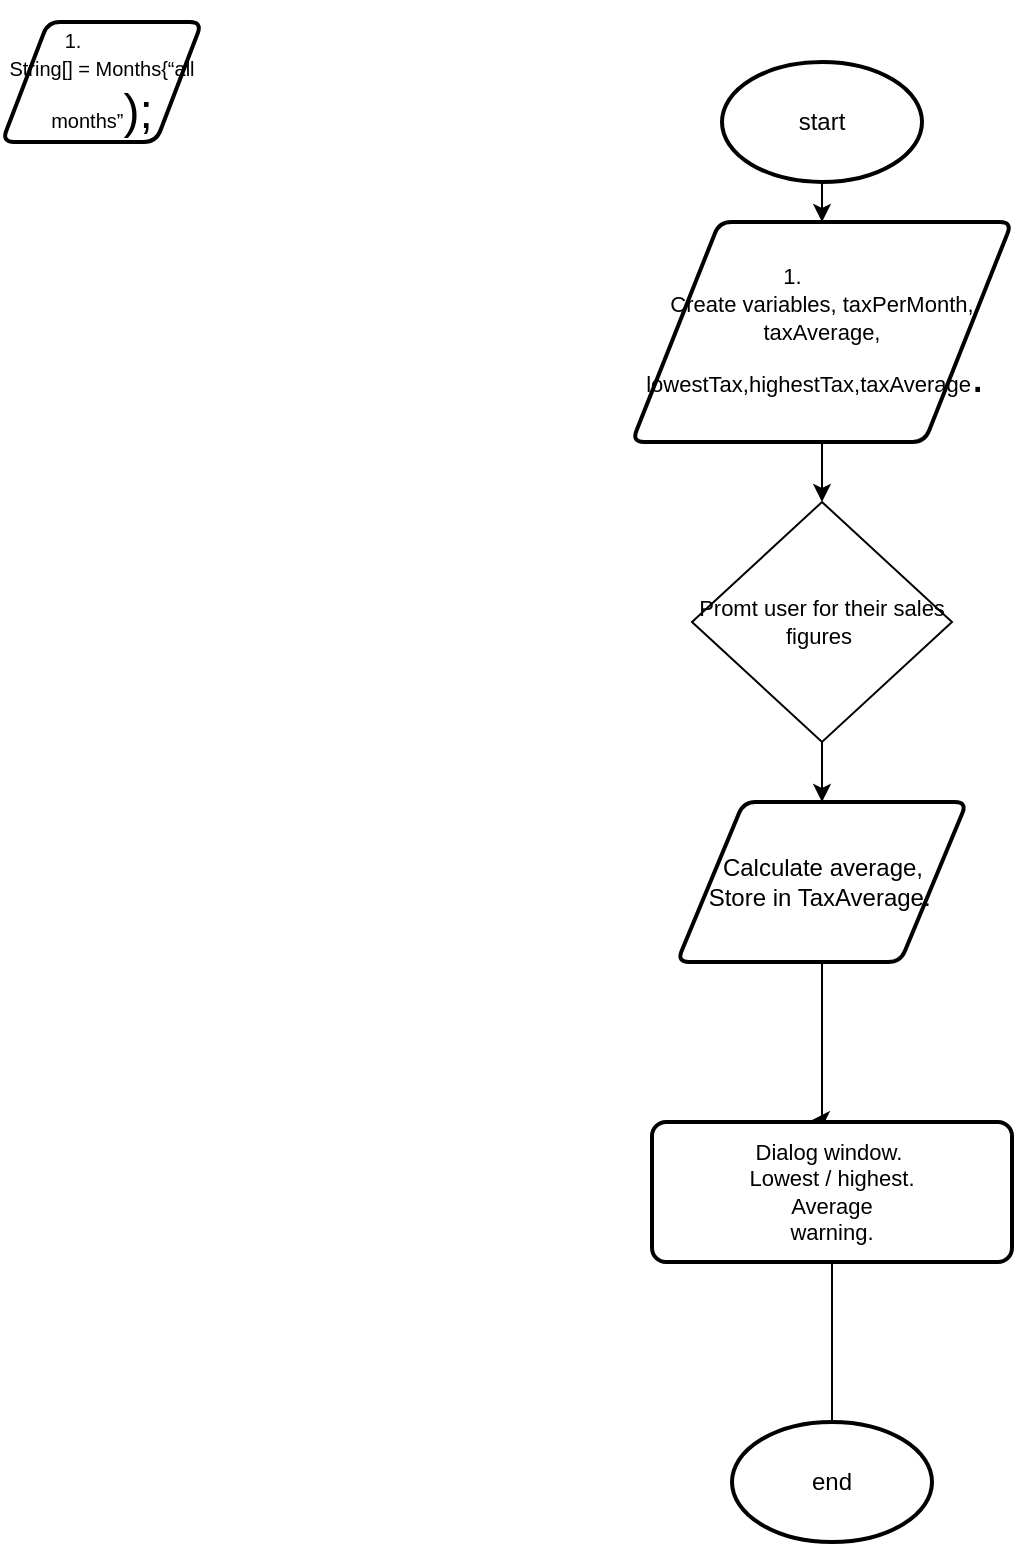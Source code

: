 <mxfile version="20.6.0" type="github"><diagram id="oB3kvHD3BSrc855TDPbX" name="Page-1"><mxGraphModel dx="725" dy="706" grid="1" gridSize="10" guides="1" tooltips="1" connect="1" arrows="1" fold="1" page="1" pageScale="1" pageWidth="850" pageHeight="1100" math="0" shadow="0"><root><mxCell id="0"/><mxCell id="1" parent="0"/><mxCell id="Ag6rlk8sCdLHWsoNRKWr-8" style="edgeStyle=orthogonalEdgeStyle;rounded=0;orthogonalLoop=1;jettySize=auto;html=1;entryX=0.5;entryY=0;entryDx=0;entryDy=0;" parent="1" source="Ag6rlk8sCdLHWsoNRKWr-1" target="Ag6rlk8sCdLHWsoNRKWr-3" edge="1"><mxGeometry relative="1" as="geometry"/></mxCell><mxCell id="Ag6rlk8sCdLHWsoNRKWr-1" value="start" style="strokeWidth=2;html=1;shape=mxgraph.flowchart.start_1;whiteSpace=wrap;" parent="1" vertex="1"><mxGeometry x="390" y="30" width="100" height="60" as="geometry"/></mxCell><mxCell id="Ag6rlk8sCdLHWsoNRKWr-19" style="edgeStyle=orthogonalEdgeStyle;rounded=0;orthogonalLoop=1;jettySize=auto;html=1;entryX=0.5;entryY=0;entryDx=0;entryDy=0;fontSize=11;" parent="1" source="Ag6rlk8sCdLHWsoNRKWr-3" target="Ag6rlk8sCdLHWsoNRKWr-18" edge="1"><mxGeometry relative="1" as="geometry"/></mxCell><mxCell id="Ag6rlk8sCdLHWsoNRKWr-3" value="&lt;p style=&quot;text-indent:-18.0pt;mso-list:l0 level1 lfo1&quot; class=&quot;MsoListParagraph&quot;&gt;&lt;font style=&quot;font-size: 11px;&quot;&gt;&lt;span style=&quot;line-height: 107%;&quot; lang=&quot;EN-US&quot;&gt;1.&lt;span style=&quot;font-variant-numeric: normal; font-variant-east-asian: normal; font-stretch: normal; line-height: normal; font-family: &amp;quot;Times New Roman&amp;quot;;&quot;&gt;&amp;nbsp;&amp;nbsp;&lt;br/&gt;&lt;/span&gt;&lt;/span&gt;&lt;span style=&quot;line-height: 107%;&quot; lang=&quot;EN-US&quot;&gt;Create variables, taxPerMonth, taxAverage,&lt;br/&gt;lowestTax,highestTax,taxAverage&lt;/span&gt;&lt;/font&gt;&lt;span style=&quot;font-size:18.0pt;&lt;br/&gt;line-height:107%;mso-ansi-language:EN-US&quot; lang=&quot;EN-US&quot;&gt;.&amp;nbsp;&lt;/span&gt;&lt;/p&gt;" style="shape=parallelogram;html=1;strokeWidth=2;perimeter=parallelogramPerimeter;whiteSpace=wrap;rounded=1;arcSize=12;size=0.23;" parent="1" vertex="1"><mxGeometry x="345" y="110" width="190" height="110" as="geometry"/></mxCell><mxCell id="Ag6rlk8sCdLHWsoNRKWr-24" style="edgeStyle=orthogonalEdgeStyle;rounded=0;orthogonalLoop=1;jettySize=auto;html=1;entryX=0.444;entryY=-0.014;entryDx=0;entryDy=0;entryPerimeter=0;fontSize=11;" parent="1" source="Ag6rlk8sCdLHWsoNRKWr-7" target="Ag6rlk8sCdLHWsoNRKWr-23" edge="1"><mxGeometry relative="1" as="geometry"><Array as="points"><mxPoint x="440" y="559"/></Array></mxGeometry></mxCell><mxCell id="Ag6rlk8sCdLHWsoNRKWr-7" value="Calculate average,&lt;br&gt;Store in TaxAverage.&amp;nbsp;" style="shape=parallelogram;html=1;strokeWidth=2;perimeter=parallelogramPerimeter;whiteSpace=wrap;rounded=1;arcSize=12;size=0.23;" parent="1" vertex="1"><mxGeometry x="367.5" y="400" width="145" height="80" as="geometry"/></mxCell><mxCell id="Ag6rlk8sCdLHWsoNRKWr-12" value="&lt;p style=&quot;text-indent:-18.0pt;mso-list:l0 level1 lfo1&quot; class=&quot;MsoListParagraph&quot;&gt;&lt;font style=&quot;font-size: 10px;&quot;&gt;&lt;span style=&quot;line-height: 107%;&quot; lang=&quot;EN-US&quot;&gt;1.&lt;span style=&quot;font-variant-numeric: normal; font-variant-east-asian: normal; font-stretch: normal; line-height: normal; font-family: &amp;quot;Times New Roman&amp;quot;;&quot;&gt;&amp;nbsp;&amp;nbsp;&lt;br/&gt;&lt;/span&gt;&lt;/span&gt;&lt;span style=&quot;line-height: 107%;&quot; lang=&quot;EN-US&quot;&gt;String[] = Months{“all months”&lt;/span&gt;&lt;/font&gt;&lt;span style=&quot;font-size:18.0pt;&lt;br/&gt;line-height:107%;mso-ansi-language:EN-US&quot; lang=&quot;EN-US&quot;&gt;);&lt;/span&gt;&lt;/p&gt;" style="shape=parallelogram;html=1;strokeWidth=2;perimeter=parallelogramPerimeter;whiteSpace=wrap;rounded=1;arcSize=12;size=0.23;" parent="1" vertex="1"><mxGeometry x="30" y="10" width="100" height="60" as="geometry"/></mxCell><mxCell id="Ag6rlk8sCdLHWsoNRKWr-21" style="edgeStyle=orthogonalEdgeStyle;rounded=0;orthogonalLoop=1;jettySize=auto;html=1;fontSize=11;" parent="1" source="Ag6rlk8sCdLHWsoNRKWr-18" target="Ag6rlk8sCdLHWsoNRKWr-7" edge="1"><mxGeometry relative="1" as="geometry"/></mxCell><mxCell id="Ag6rlk8sCdLHWsoNRKWr-18" value="Promt user for their sales figures&amp;nbsp;" style="rhombus;whiteSpace=wrap;html=1;fontSize=11;" parent="1" vertex="1"><mxGeometry x="375" y="250" width="130" height="120" as="geometry"/></mxCell><mxCell id="Ag6rlk8sCdLHWsoNRKWr-23" value="Dialog window.&amp;nbsp;&lt;br&gt;Lowest / highest.&lt;br&gt;Average&lt;br&gt;warning." style="rounded=1;whiteSpace=wrap;html=1;absoluteArcSize=1;arcSize=14;strokeWidth=2;fontSize=11;" parent="1" vertex="1"><mxGeometry x="355" y="560" width="180" height="70" as="geometry"/></mxCell><mxCell id="Ag6rlk8sCdLHWsoNRKWr-2" value="end" style="strokeWidth=2;html=1;shape=mxgraph.flowchart.start_1;whiteSpace=wrap;" parent="1" vertex="1"><mxGeometry x="395" y="710" width="100" height="60" as="geometry"/></mxCell><mxCell id="Ag6rlk8sCdLHWsoNRKWr-26" value="" style="edgeStyle=orthogonalEdgeStyle;rounded=0;orthogonalLoop=1;jettySize=auto;html=1;fontSize=11;endArrow=none;" parent="1" source="Ag6rlk8sCdLHWsoNRKWr-23" target="Ag6rlk8sCdLHWsoNRKWr-2" edge="1"><mxGeometry relative="1" as="geometry"><mxPoint x="445" y="630" as="sourcePoint"/><mxPoint x="445" y="860" as="targetPoint"/></mxGeometry></mxCell></root></mxGraphModel></diagram></mxfile>